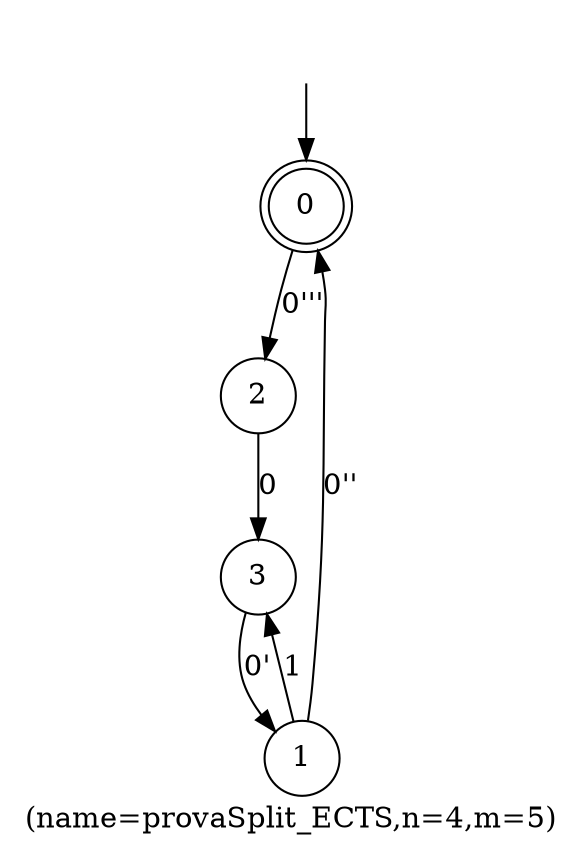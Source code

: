 digraph provaSplit_ECTS{
	label="(name=provaSplit_ECTS,n=4,m=5)";
	_nil [style = "invis"];
	node [shape = doublecircle]; 0;
	node [shape = circle];
	_nil -> 0;
	2->3[label="0"];
	1->3[label="1"];
	3->1[label="0'"];
	1->0[label="0''"];
	0->2[label="0'''"];
}
